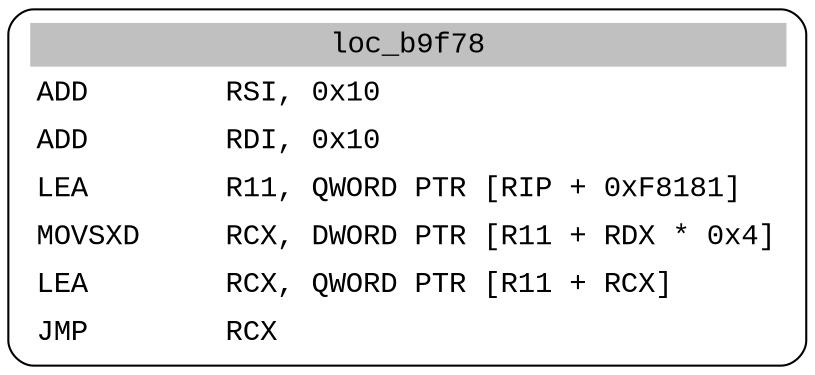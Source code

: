 digraph asm_graph {
1941 [
shape="Mrecord" fontname="Courier New"label =<<table border="0" cellborder="0" cellpadding="3"><tr><td align="center" colspan="2" bgcolor="grey">loc_b9f78</td></tr><tr><td align="left">ADD        RSI, 0x10</td></tr><tr><td align="left">ADD        RDI, 0x10</td></tr><tr><td align="left">LEA        R11, QWORD PTR [RIP + 0xF8181]</td></tr><tr><td align="left">MOVSXD     RCX, DWORD PTR [R11 + RDX * 0x4]</td></tr><tr><td align="left">LEA        RCX, QWORD PTR [R11 + RCX]</td></tr><tr><td align="left">JMP        RCX</td></tr></table>> ];
}